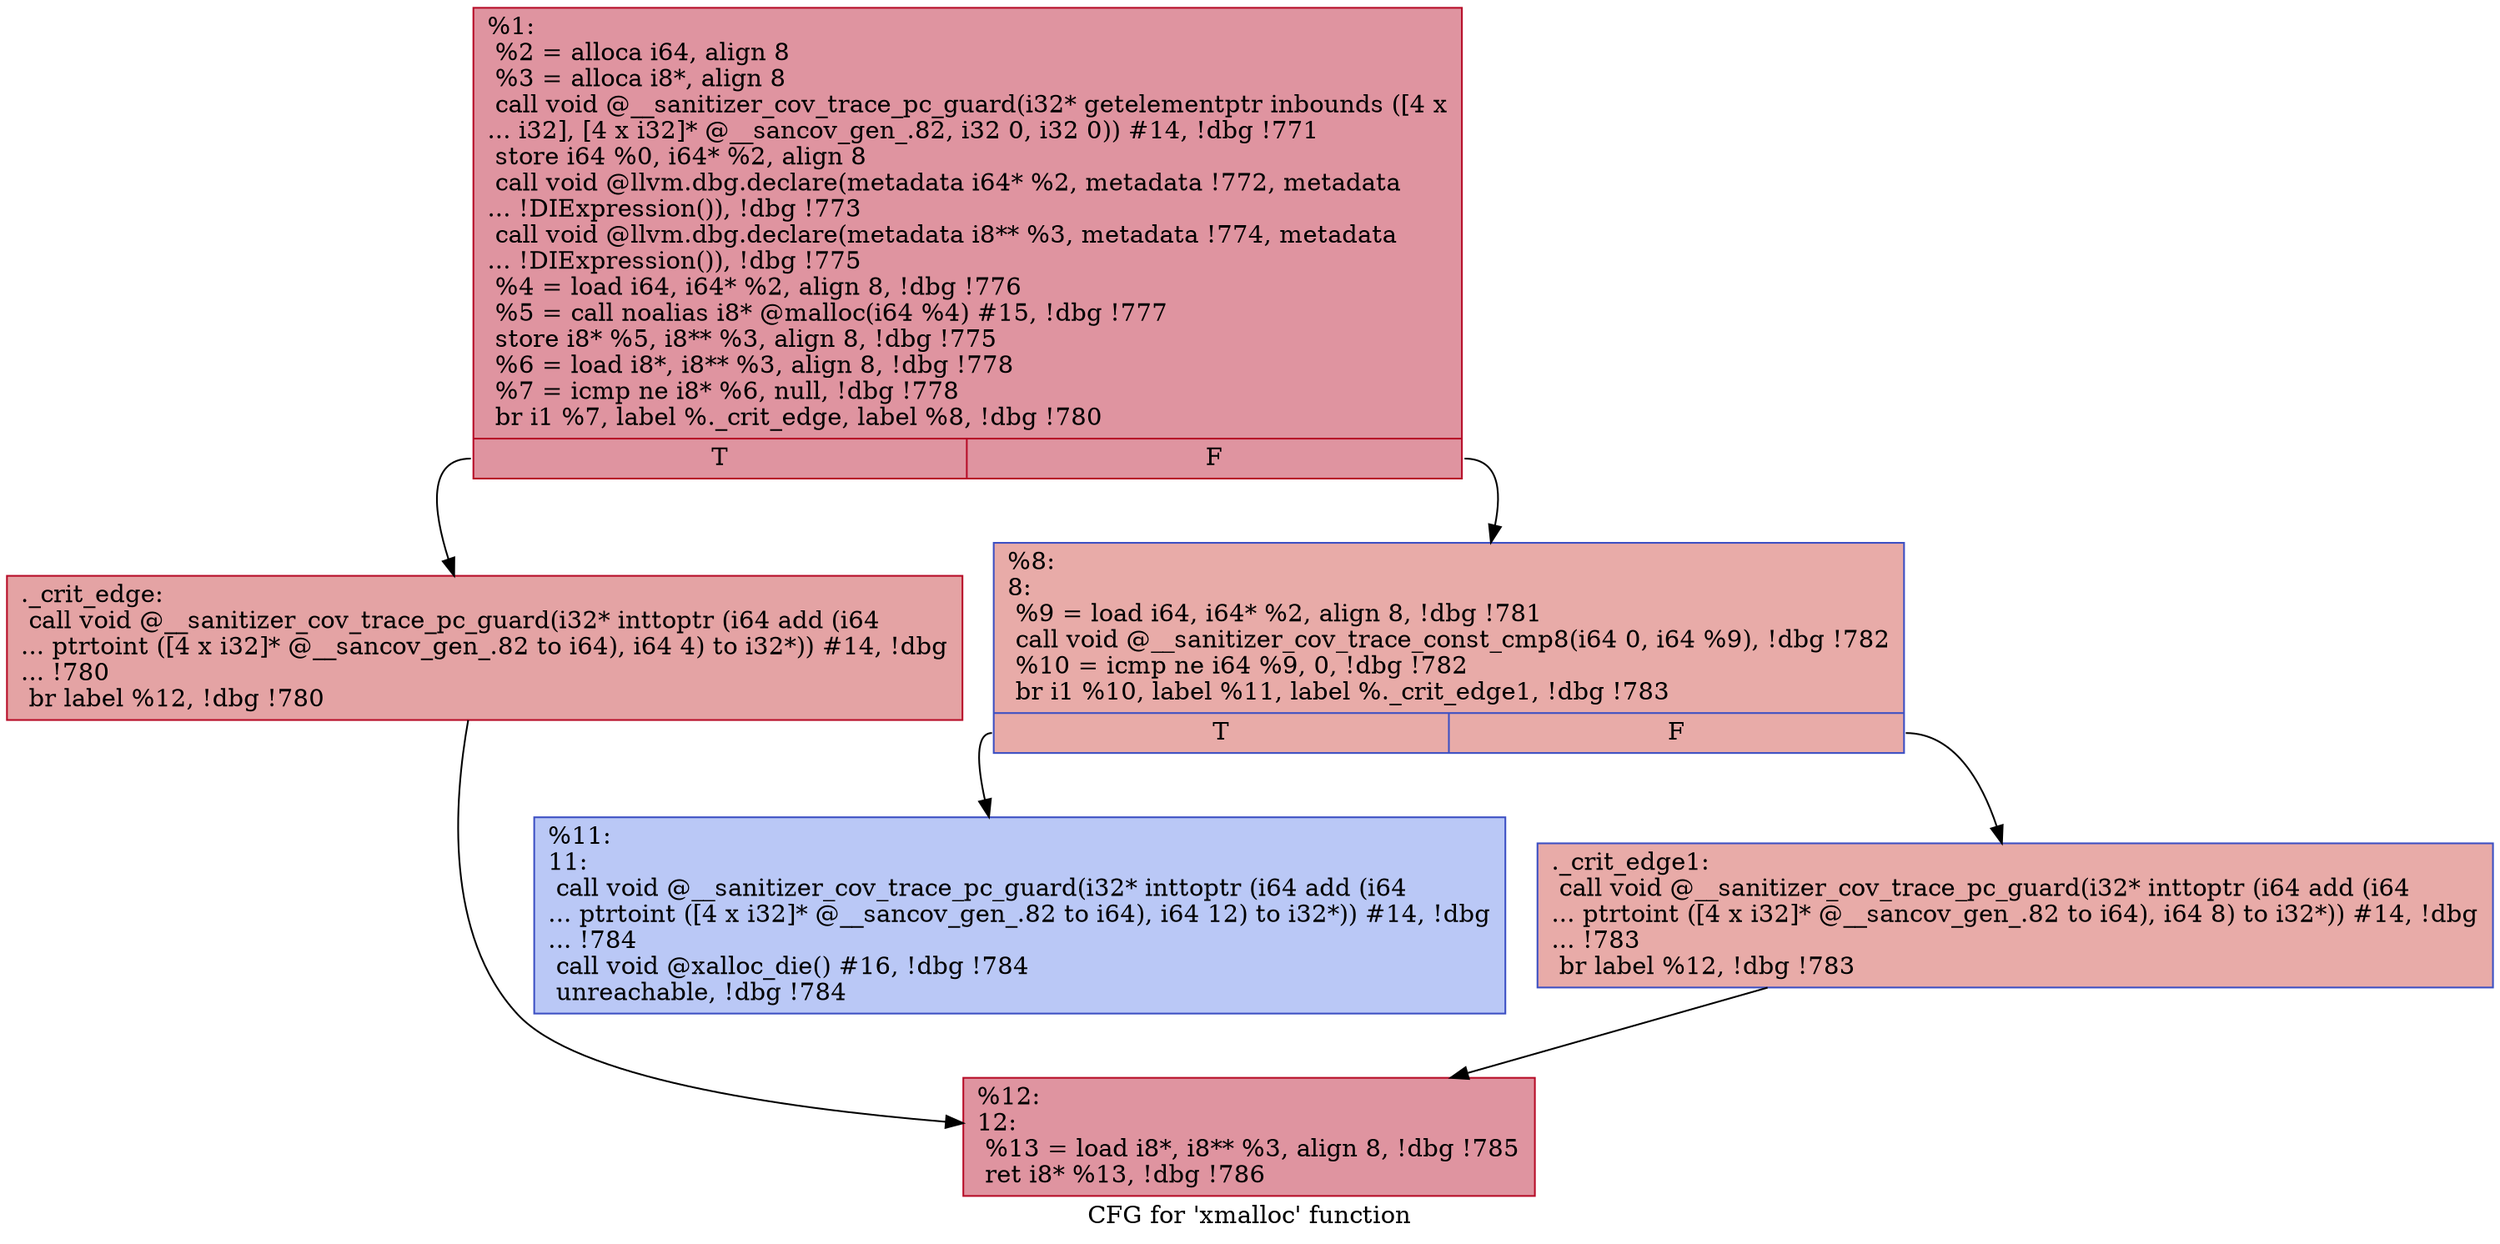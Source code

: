 digraph "CFG for 'xmalloc' function" {
	label="CFG for 'xmalloc' function";

	Node0x5555558fdbe0 [shape=record,color="#b70d28ff", style=filled, fillcolor="#b70d2870",label="{%1:\l  %2 = alloca i64, align 8\l  %3 = alloca i8*, align 8\l  call void @__sanitizer_cov_trace_pc_guard(i32* getelementptr inbounds ([4 x\l... i32], [4 x i32]* @__sancov_gen_.82, i32 0, i32 0)) #14, !dbg !771\l  store i64 %0, i64* %2, align 8\l  call void @llvm.dbg.declare(metadata i64* %2, metadata !772, metadata\l... !DIExpression()), !dbg !773\l  call void @llvm.dbg.declare(metadata i8** %3, metadata !774, metadata\l... !DIExpression()), !dbg !775\l  %4 = load i64, i64* %2, align 8, !dbg !776\l  %5 = call noalias i8* @malloc(i64 %4) #15, !dbg !777\l  store i8* %5, i8** %3, align 8, !dbg !775\l  %6 = load i8*, i8** %3, align 8, !dbg !778\l  %7 = icmp ne i8* %6, null, !dbg !778\l  br i1 %7, label %._crit_edge, label %8, !dbg !780\l|{<s0>T|<s1>F}}"];
	Node0x5555558fdbe0:s0 -> Node0x5555558fdca0;
	Node0x5555558fdbe0:s1 -> Node0x5555558fdcf0;
	Node0x5555558fdca0 [shape=record,color="#b70d28ff", style=filled, fillcolor="#c32e3170",label="{._crit_edge:                                      \l  call void @__sanitizer_cov_trace_pc_guard(i32* inttoptr (i64 add (i64\l... ptrtoint ([4 x i32]* @__sancov_gen_.82 to i64), i64 4) to i32*)) #14, !dbg\l... !780\l  br label %12, !dbg !780\l}"];
	Node0x5555558fdca0 -> Node0x5555558fdde0;
	Node0x5555558fdcf0 [shape=record,color="#3d50c3ff", style=filled, fillcolor="#cc403a70",label="{%8:\l8:                                                \l  %9 = load i64, i64* %2, align 8, !dbg !781\l  call void @__sanitizer_cov_trace_const_cmp8(i64 0, i64 %9), !dbg !782\l  %10 = icmp ne i64 %9, 0, !dbg !782\l  br i1 %10, label %11, label %._crit_edge1, !dbg !783\l|{<s0>T|<s1>F}}"];
	Node0x5555558fdcf0:s0 -> Node0x5555558fdd90;
	Node0x5555558fdcf0:s1 -> Node0x5555558fdd40;
	Node0x5555558fdd40 [shape=record,color="#3d50c3ff", style=filled, fillcolor="#cc403a70",label="{._crit_edge1:                                     \l  call void @__sanitizer_cov_trace_pc_guard(i32* inttoptr (i64 add (i64\l... ptrtoint ([4 x i32]* @__sancov_gen_.82 to i64), i64 8) to i32*)) #14, !dbg\l... !783\l  br label %12, !dbg !783\l}"];
	Node0x5555558fdd40 -> Node0x5555558fdde0;
	Node0x5555558fdd90 [shape=record,color="#3d50c3ff", style=filled, fillcolor="#6282ea70",label="{%11:\l11:                                               \l  call void @__sanitizer_cov_trace_pc_guard(i32* inttoptr (i64 add (i64\l... ptrtoint ([4 x i32]* @__sancov_gen_.82 to i64), i64 12) to i32*)) #14, !dbg\l... !784\l  call void @xalloc_die() #16, !dbg !784\l  unreachable, !dbg !784\l}"];
	Node0x5555558fdde0 [shape=record,color="#b70d28ff", style=filled, fillcolor="#b70d2870",label="{%12:\l12:                                               \l  %13 = load i8*, i8** %3, align 8, !dbg !785\l  ret i8* %13, !dbg !786\l}"];
}
